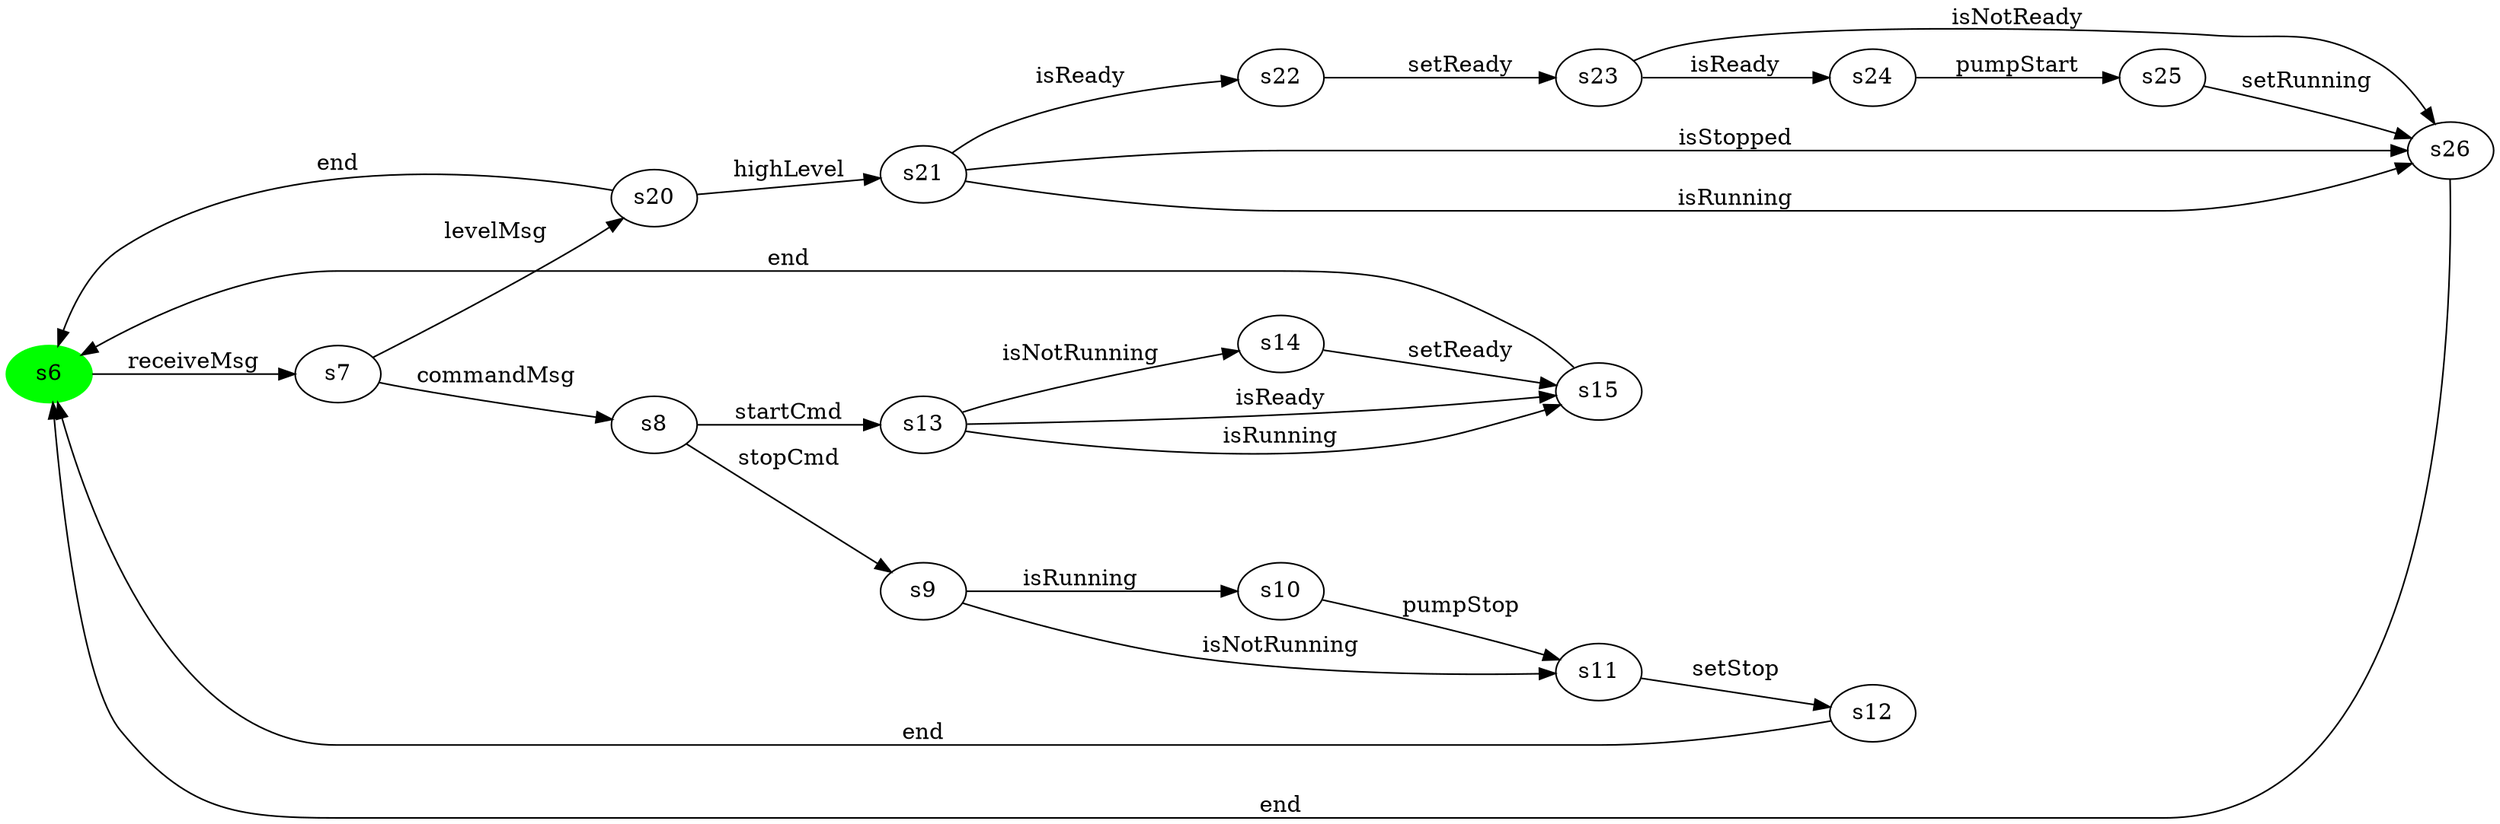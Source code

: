 digraph G {
rankdir=LR;
state0[ label = "s6", style=filled, color=green ];
state0 -> state1 [ label=" receiveMsg " ];
state1 [ label = "s7" ];
state1 -> state2 [ label=" levelMsg " ];
state1 -> state3 [ label=" commandMsg " ];
state3 [ label = "s8" ];
state3 -> state4 [ label=" stopCmd " ];
state3 -> state5 [ label=" startCmd " ];
state4 [ label = "s9" ];
state4 -> state6 [ label=" isRunning " ];
state4 -> state7 [ label=" isNotRunning " ];
state2 [ label = "s20" ];
state2 -> state8 [ label=" highLevel " ];
state2 -> state0 [ label=" end " ];
state7 [ label = "s11" ];
state7 -> state9 [ label=" setStop " ];
state10 [ label = "s22" ];
state10 -> state11 [ label=" setReady " ];
state6 [ label = "s10" ];
state6 -> state7 [ label=" pumpStop " ];
state8 [ label = "s21" ];
state8 -> state12 [ label=" isStopped " ];
state8 -> state12 [ label=" isRunning " ];
state8 -> state10 [ label=" isReady " ];
state5 [ label = "s13" ];
state5 -> state13 [ label=" isReady " ];
state5 -> state13 [ label=" isRunning " ];
state5 -> state14 [ label=" isNotRunning " ];
state15 [ label = "s24" ];
state15 -> state16 [ label=" pumpStart " ];
state9 [ label = "s12" ];
state9 -> state0 [ label=" end " ];
state11 [ label = "s23" ];
state11 -> state12 [ label=" isNotReady " ];
state11 -> state15 [ label=" isReady " ];
state13 [ label = "s15" ];
state13 -> state0 [ label=" end " ];
state12 [ label = "s26" ];
state12 -> state0 [ label=" end " ];
state14 [ label = "s14" ];
state14 -> state13 [ label=" setReady " ];
state16 [ label = "s25" ];
state16 -> state12 [ label=" setRunning " ];
}
